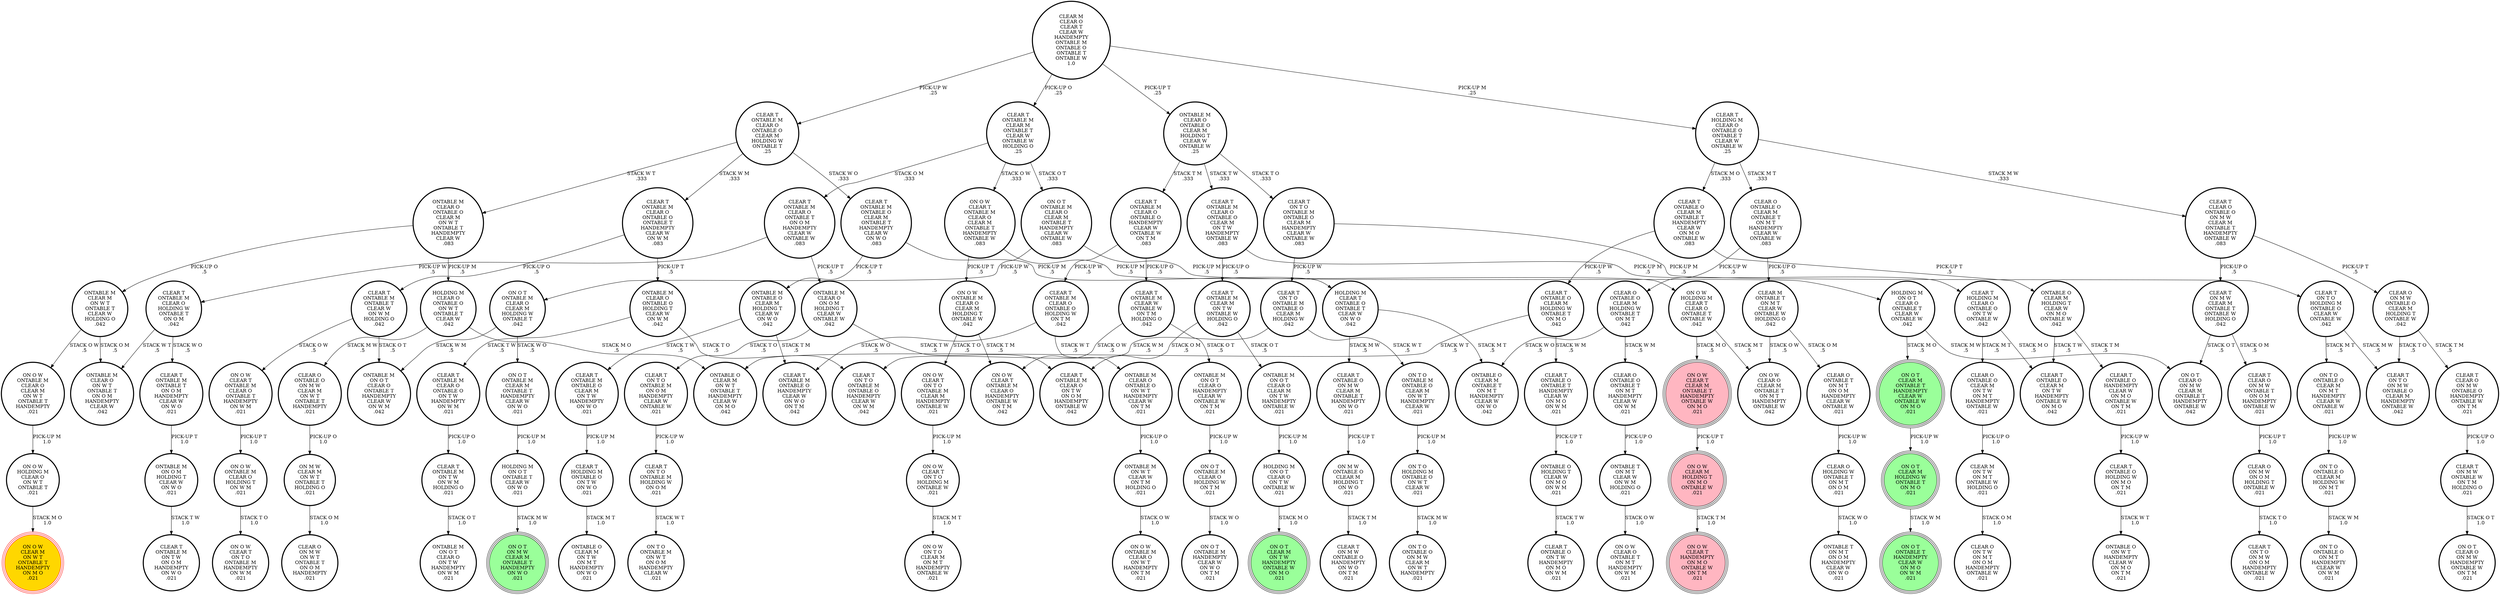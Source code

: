 digraph {
"ON O W\nONTABLE M\nCLEAR O\nCLEAR M\nON W T\nONTABLE T\nHANDEMPTY\n.021\n" -> "ON O W\nHOLDING M\nCLEAR O\nON W T\nONTABLE T\n.021\n"[label="PICK-UP M\n1.0\n"];
"ON M W\nONTABLE O\nCLEAR M\nHOLDING T\nON W O\n.021\n" -> "CLEAR T\nON M W\nONTABLE O\nHANDEMPTY\nON W O\nON T M\n.021\n"[label="STACK T M\n1.0\n"];
"ONTABLE M\nONTABLE O\nCLEAR M\nHOLDING T\nCLEAR W\nON W O\n.042\n" -> "CLEAR T\nONTABLE M\nONTABLE O\nCLEAR M\nON T W\nHANDEMPTY\nON W O\n.021\n"[label="STACK T W\n.5\n"];
"ONTABLE M\nONTABLE O\nCLEAR M\nHOLDING T\nCLEAR W\nON W O\n.042\n" -> "CLEAR T\nONTABLE M\nONTABLE O\nHANDEMPTY\nCLEAR W\nON W O\nON T M\n.042\n"[label="STACK T M\n.5\n"];
"CLEAR T\nONTABLE M\nCLEAR O\nONTABLE T\nON O M\nHANDEMPTY\nCLEAR W\nONTABLE W\n.083\n" -> "ONTABLE M\nCLEAR O\nON O M\nHOLDING T\nCLEAR W\nONTABLE W\n.042\n"[label="PICK-UP T\n.5\n"];
"CLEAR T\nONTABLE M\nCLEAR O\nONTABLE T\nON O M\nHANDEMPTY\nCLEAR W\nONTABLE W\n.083\n" -> "CLEAR T\nONTABLE M\nCLEAR O\nHOLDING W\nONTABLE T\nON O M\n.042\n"[label="PICK-UP W\n.5\n"];
"ONTABLE O\nCLEAR M\nHOLDING T\nCLEAR W\nON M O\nONTABLE W\n.042\n" -> "CLEAR T\nONTABLE O\nHANDEMPTY\nCLEAR W\nON M O\nONTABLE W\nON T M\n.021\n"[label="STACK T M\n.5\n"];
"ONTABLE O\nCLEAR M\nHOLDING T\nCLEAR W\nON M O\nONTABLE W\n.042\n" -> "CLEAR T\nONTABLE O\nCLEAR M\nON T W\nHANDEMPTY\nONTABLE W\nON M O\n.042\n"[label="STACK T W\n.5\n"];
"ON O T\nONTABLE M\nCLEAR O\nHOLDING W\nON T M\n.021\n" -> "ON O T\nONTABLE M\nHANDEMPTY\nCLEAR W\nON W O\nON T M\n.021\n"[label="STACK W O\n1.0\n"];
"HOLDING M\nON O T\nCLEAR O\nONTABLE T\nCLEAR W\nONTABLE W\n.042\n" -> "ON O T\nCLEAR O\nON M W\nCLEAR M\nONTABLE T\nHANDEMPTY\nONTABLE W\n.042\n"[label="STACK M W\n.5\n"];
"HOLDING M\nON O T\nCLEAR O\nONTABLE T\nCLEAR W\nONTABLE W\n.042\n" -> "ON O T\nCLEAR M\nONTABLE T\nHANDEMPTY\nCLEAR W\nONTABLE W\nON M O\n.021\n"[label="STACK M O\n.5\n"];
"CLEAR T\nONTABLE O\nHOLDING W\nON M O\nON T M\n.021\n" -> "ONTABLE O\nON W T\nHANDEMPTY\nCLEAR W\nON M O\nON T M\n.021\n"[label="STACK W T\n1.0\n"];
"CLEAR T\nONTABLE M\nONTABLE O\nCLEAR M\nON T W\nHANDEMPTY\nON W O\n.021\n" -> "CLEAR T\nHOLDING M\nONTABLE O\nON T W\nON W O\n.021\n"[label="PICK-UP M\n1.0\n"];
"ON O W\nCLEAR T\nONTABLE M\nCLEAR O\nCLEAR M\nONTABLE T\nHANDEMPTY\nONTABLE W\n.083\n" -> "ON O W\nHOLDING M\nCLEAR T\nCLEAR O\nONTABLE T\nONTABLE W\n.042\n"[label="PICK-UP M\n.5\n"];
"ON O W\nCLEAR T\nONTABLE M\nCLEAR O\nCLEAR M\nONTABLE T\nHANDEMPTY\nONTABLE W\n.083\n" -> "ON O W\nONTABLE M\nCLEAR O\nCLEAR M\nHOLDING T\nONTABLE W\n.042\n"[label="PICK-UP T\n.5\n"];
"HOLDING M\nCLEAR O\nONTABLE O\nON W T\nONTABLE T\nCLEAR W\n.042\n" -> "ONTABLE O\nCLEAR M\nON W T\nONTABLE T\nHANDEMPTY\nCLEAR W\nON M O\n.042\n"[label="STACK M O\n.5\n"];
"HOLDING M\nCLEAR O\nONTABLE O\nON W T\nONTABLE T\nCLEAR W\n.042\n" -> "CLEAR O\nONTABLE O\nON M W\nCLEAR M\nON W T\nONTABLE T\nHANDEMPTY\n.021\n"[label="STACK M W\n.5\n"];
"CLEAR T\nCLEAR O\nON M W\nONTABLE O\nHANDEMPTY\nONTABLE W\nON T M\n.021\n" -> "CLEAR T\nON M W\nONTABLE W\nON T M\nHOLDING O\n.021\n"[label="PICK-UP O\n1.0\n"];
"CLEAR T\nONTABLE M\nCLEAR O\nONTABLE O\nCLEAR M\nON T W\nHANDEMPTY\nONTABLE W\n.083\n" -> "CLEAR T\nONTABLE M\nCLEAR M\nON T W\nONTABLE W\nHOLDING O\n.042\n"[label="PICK-UP O\n.5\n"];
"CLEAR T\nONTABLE M\nCLEAR O\nONTABLE O\nCLEAR M\nON T W\nHANDEMPTY\nONTABLE W\n.083\n" -> "CLEAR T\nHOLDING M\nCLEAR O\nONTABLE O\nON T W\nONTABLE W\n.042\n"[label="PICK-UP M\n.5\n"];
"CLEAR T\nONTABLE O\nONTABLE T\nHANDEMPTY\nCLEAR W\nON M O\nON W M\n.021\n" -> "ONTABLE O\nHOLDING T\nCLEAR W\nON M O\nON W M\n.021\n"[label="PICK-UP T\n1.0\n"];
"CLEAR M\nON T W\nON M T\nONTABLE W\nHOLDING O\n.021\n" -> "CLEAR O\nON T W\nON M T\nON O M\nHANDEMPTY\nONTABLE W\n.021\n"[label="STACK O M\n1.0\n"];
"CLEAR T\nONTABLE M\nCLEAR O\nONTABLE O\nCLEAR M\nHOLDING W\nONTABLE T\n.25\n" -> "CLEAR T\nONTABLE M\nONTABLE O\nCLEAR M\nONTABLE T\nHANDEMPTY\nCLEAR W\nON W O\n.083\n"[label="STACK W O\n.333\n"];
"CLEAR T\nONTABLE M\nCLEAR O\nONTABLE O\nCLEAR M\nHOLDING W\nONTABLE T\n.25\n" -> "ONTABLE M\nCLEAR O\nONTABLE O\nCLEAR M\nON W T\nONTABLE T\nHANDEMPTY\nCLEAR W\n.083\n"[label="STACK W T\n.333\n"];
"CLEAR T\nONTABLE M\nCLEAR O\nONTABLE O\nCLEAR M\nHOLDING W\nONTABLE T\n.25\n" -> "CLEAR T\nONTABLE M\nCLEAR O\nONTABLE O\nONTABLE T\nHANDEMPTY\nCLEAR W\nON W M\n.083\n"[label="STACK W M\n.333\n"];
"HOLDING M\nON O T\nCLEAR O\nON T W\nONTABLE W\n.021\n" -> "ON O T\nCLEAR M\nON T W\nHANDEMPTY\nONTABLE W\nON M O\n.021\n"[label="STACK M O\n1.0\n"];
"CLEAR T\nONTABLE M\nCLEAR O\nHOLDING W\nONTABLE T\nON O M\n.042\n" -> "CLEAR T\nONTABLE M\nONTABLE T\nON O M\nHANDEMPTY\nCLEAR W\nON W O\n.021\n"[label="STACK W O\n.5\n"];
"CLEAR T\nONTABLE M\nCLEAR O\nHOLDING W\nONTABLE T\nON O M\n.042\n" -> "ONTABLE M\nCLEAR O\nON W T\nONTABLE T\nON O M\nHANDEMPTY\nCLEAR W\n.042\n"[label="STACK W T\n.5\n"];
"CLEAR O\nONTABLE O\nCLEAR M\nONTABLE T\nON M T\nHANDEMPTY\nCLEAR W\nONTABLE W\n.083\n" -> "CLEAR O\nONTABLE O\nCLEAR M\nHOLDING W\nONTABLE T\nON M T\n.042\n"[label="PICK-UP W\n.5\n"];
"CLEAR O\nONTABLE O\nCLEAR M\nONTABLE T\nON M T\nHANDEMPTY\nCLEAR W\nONTABLE W\n.083\n" -> "CLEAR M\nONTABLE T\nON M T\nCLEAR W\nONTABLE W\nHOLDING O\n.042\n"[label="PICK-UP O\n.5\n"];
"ONTABLE M\nON O T\nCLEAR O\nCLEAR M\nON T W\nHANDEMPTY\nONTABLE W\n.021\n" -> "HOLDING M\nON O T\nCLEAR O\nON T W\nONTABLE W\n.021\n"[label="PICK-UP M\n1.0\n"];
"CLEAR T\nONTABLE M\nONTABLE T\nON O M\nHANDEMPTY\nCLEAR W\nON W O\n.021\n" -> "ONTABLE M\nON O M\nHOLDING T\nCLEAR W\nON W O\n.021\n"[label="PICK-UP T\n1.0\n"];
"ON T O\nONTABLE O\nCLEAR M\nHOLDING W\nON M T\n.021\n" -> "ON T O\nONTABLE O\nON M T\nHANDEMPTY\nCLEAR W\nON W M\n.021\n"[label="STACK W M\n1.0\n"];
"CLEAR T\nCLEAR O\nON M W\nONTABLE T\nON O M\nHANDEMPTY\nONTABLE W\n.021\n" -> "CLEAR O\nON M W\nON O M\nHOLDING T\nONTABLE W\n.021\n"[label="PICK-UP T\n1.0\n"];
"CLEAR T\nON T O\nONTABLE M\nON O M\nHANDEMPTY\nCLEAR W\nONTABLE W\n.021\n" -> "CLEAR T\nON T O\nONTABLE M\nHOLDING W\nON O M\n.021\n"[label="PICK-UP W\n1.0\n"];
"CLEAR T\nONTABLE O\nHANDEMPTY\nCLEAR W\nON M O\nONTABLE W\nON T M\n.021\n" -> "CLEAR T\nONTABLE O\nHOLDING W\nON M O\nON T M\n.021\n"[label="PICK-UP W\n1.0\n"];
"ONTABLE M\nCLEAR M\nON W T\nONTABLE T\nCLEAR W\nHOLDING O\n.042\n" -> "ON O W\nONTABLE M\nCLEAR O\nCLEAR M\nON W T\nONTABLE T\nHANDEMPTY\n.021\n"[label="STACK O W\n.5\n"];
"ONTABLE M\nCLEAR M\nON W T\nONTABLE T\nCLEAR W\nHOLDING O\n.042\n" -> "ONTABLE M\nCLEAR O\nON W T\nONTABLE T\nON O M\nHANDEMPTY\nCLEAR W\n.042\n"[label="STACK O M\n.5\n"];
"ON O T\nCLEAR M\nONTABLE T\nHANDEMPTY\nCLEAR W\nONTABLE W\nON M O\n.021\n" -> "ON O T\nCLEAR M\nHOLDING W\nONTABLE T\nON M O\n.021\n"[label="PICK-UP W\n1.0\n"];
"CLEAR T\nHOLDING M\nCLEAR O\nONTABLE O\nONTABLE T\nCLEAR W\nONTABLE W\n.25\n" -> "CLEAR T\nONTABLE O\nCLEAR M\nONTABLE T\nHANDEMPTY\nCLEAR W\nON M O\nONTABLE W\n.083\n"[label="STACK M O\n.333\n"];
"CLEAR T\nHOLDING M\nCLEAR O\nONTABLE O\nONTABLE T\nCLEAR W\nONTABLE W\n.25\n" -> "CLEAR T\nCLEAR O\nONTABLE O\nON M W\nCLEAR M\nONTABLE T\nHANDEMPTY\nONTABLE W\n.083\n"[label="STACK M W\n.333\n"];
"CLEAR T\nHOLDING M\nCLEAR O\nONTABLE O\nONTABLE T\nCLEAR W\nONTABLE W\n.25\n" -> "CLEAR O\nONTABLE O\nCLEAR M\nONTABLE T\nON M T\nHANDEMPTY\nCLEAR W\nONTABLE W\n.083\n"[label="STACK M T\n.333\n"];
"CLEAR T\nONTABLE M\nONTABLE T\nCLEAR W\nON W M\nHOLDING O\n.042\n" -> "ON O W\nCLEAR T\nONTABLE M\nCLEAR O\nONTABLE T\nHANDEMPTY\nON W M\n.021\n"[label="STACK O W\n.5\n"];
"CLEAR T\nONTABLE M\nONTABLE T\nCLEAR W\nON W M\nHOLDING O\n.042\n" -> "ONTABLE M\nON O T\nCLEAR O\nONTABLE T\nHANDEMPTY\nCLEAR W\nON W M\n.042\n"[label="STACK O T\n.5\n"];
"CLEAR O\nON M W\nON O M\nHOLDING T\nONTABLE W\n.021\n" -> "CLEAR T\nON T O\nON M W\nON O M\nHANDEMPTY\nONTABLE W\n.021\n"[label="STACK T O\n1.0\n"];
"ON T O\nONTABLE O\nCLEAR M\nON M T\nHANDEMPTY\nCLEAR W\nONTABLE W\n.021\n" -> "ON T O\nONTABLE O\nCLEAR M\nHOLDING W\nON M T\n.021\n"[label="PICK-UP W\n1.0\n"];
"ONTABLE T\nON M T\nCLEAR W\nON W M\nHOLDING O\n.021\n" -> "ON O W\nCLEAR O\nONTABLE T\nON M T\nHANDEMPTY\nON W M\n.021\n"[label="STACK O W\n1.0\n"];
"CLEAR O\nHOLDING W\nONTABLE T\nON M T\nON O M\n.021\n" -> "ONTABLE T\nON M T\nON O M\nHANDEMPTY\nCLEAR W\nON W O\n.021\n"[label="STACK W O\n1.0\n"];
"CLEAR T\nONTABLE M\nON T W\nON W M\nHOLDING O\n.021\n" -> "ONTABLE M\nON O T\nCLEAR O\nON T W\nHANDEMPTY\nON W M\n.021\n"[label="STACK O T\n1.0\n"];
"ON O W\nCLEAR T\nON T O\nHOLDING M\nONTABLE W\n.021\n" -> "ON O W\nON T O\nCLEAR M\nON M T\nHANDEMPTY\nONTABLE W\n.021\n"[label="STACK M T\n1.0\n"];
"ON O W\nCLEAR T\nCLEAR M\nONTABLE T\nHANDEMPTY\nONTABLE W\nON M O\n.021\n" -> "ON O W\nCLEAR M\nHOLDING T\nON M O\nONTABLE W\n.021\n"[label="PICK-UP T\n1.0\n"];
"CLEAR O\nONTABLE O\nONTABLE T\nON M T\nHANDEMPTY\nCLEAR W\nON W M\n.021\n" -> "ONTABLE T\nON M T\nCLEAR W\nON W M\nHOLDING O\n.021\n"[label="PICK-UP O\n1.0\n"];
"CLEAR M\nONTABLE T\nON M T\nCLEAR W\nONTABLE W\nHOLDING O\n.042\n" -> "ON O W\nCLEAR O\nCLEAR M\nONTABLE T\nON M T\nHANDEMPTY\nONTABLE W\n.042\n"[label="STACK O W\n.5\n"];
"CLEAR M\nONTABLE T\nON M T\nCLEAR W\nONTABLE W\nHOLDING O\n.042\n" -> "CLEAR O\nONTABLE T\nON M T\nON O M\nHANDEMPTY\nCLEAR W\nONTABLE W\n.021\n"[label="STACK O M\n.5\n"];
"CLEAR T\nON T O\nONTABLE M\nHOLDING W\nON O M\n.021\n" -> "ON T O\nONTABLE M\nON W T\nON O M\nHANDEMPTY\nCLEAR W\n.021\n"[label="STACK W T\n1.0\n"];
"ONTABLE M\nON O T\nCLEAR O\nHANDEMPTY\nCLEAR W\nONTABLE W\nON T M\n.021\n" -> "ON O T\nONTABLE M\nCLEAR O\nHOLDING W\nON T M\n.021\n"[label="PICK-UP W\n1.0\n"];
"ON O W\nONTABLE M\nCLEAR O\nCLEAR M\nHOLDING T\nONTABLE W\n.042\n" -> "ON O W\nCLEAR T\nONTABLE M\nCLEAR O\nHANDEMPTY\nONTABLE W\nON T M\n.042\n"[label="STACK T M\n.5\n"];
"ON O W\nONTABLE M\nCLEAR O\nCLEAR M\nHOLDING T\nONTABLE W\n.042\n" -> "ON O W\nCLEAR T\nON T O\nONTABLE M\nCLEAR M\nHANDEMPTY\nONTABLE W\n.021\n"[label="STACK T O\n.5\n"];
"CLEAR T\nON M W\nONTABLE W\nON T M\nHOLDING O\n.021\n" -> "ON O T\nCLEAR O\nON M W\nHANDEMPTY\nONTABLE W\nON T M\n.021\n"[label="STACK O T\n1.0\n"];
"CLEAR O\nONTABLE O\nCLEAR M\nHOLDING W\nONTABLE T\nON M T\n.042\n" -> "ONTABLE O\nCLEAR M\nONTABLE T\nON M T\nHANDEMPTY\nCLEAR W\nON W O\n.042\n"[label="STACK W O\n.5\n"];
"CLEAR O\nONTABLE O\nCLEAR M\nHOLDING W\nONTABLE T\nON M T\n.042\n" -> "CLEAR O\nONTABLE O\nONTABLE T\nON M T\nHANDEMPTY\nCLEAR W\nON W M\n.021\n"[label="STACK W M\n.5\n"];
"ON O W\nHOLDING M\nCLEAR O\nON W T\nONTABLE T\n.021\n" -> "ON O W\nCLEAR M\nON W T\nONTABLE T\nHANDEMPTY\nON M O\n.021\n"[label="STACK M O\n1.0\n"];
"ONTABLE M\nCLEAR O\nONTABLE O\nHOLDING T\nCLEAR W\nON W M\n.042\n" -> "CLEAR T\nON T O\nONTABLE M\nONTABLE O\nHANDEMPTY\nCLEAR W\nON W M\n.042\n"[label="STACK T O\n.5\n"];
"ONTABLE M\nCLEAR O\nONTABLE O\nHOLDING T\nCLEAR W\nON W M\n.042\n" -> "CLEAR T\nONTABLE M\nCLEAR O\nONTABLE O\nON T W\nHANDEMPTY\nON W M\n.021\n"[label="STACK T W\n.5\n"];
"ONTABLE M\nON O M\nHOLDING T\nCLEAR W\nON W O\n.021\n" -> "CLEAR T\nONTABLE M\nON T W\nON O M\nHANDEMPTY\nON W O\n.021\n"[label="STACK T W\n1.0\n"];
"ON M W\nCLEAR M\nON W T\nONTABLE T\nHOLDING O\n.021\n" -> "CLEAR O\nON M W\nON W T\nONTABLE T\nON O M\nHANDEMPTY\n.021\n"[label="STACK O M\n1.0\n"];
"ON O W\nONTABLE M\nCLEAR O\nHOLDING T\nON W M\n.021\n" -> "ON O W\nCLEAR T\nON T O\nONTABLE M\nHANDEMPTY\nON W M\n.021\n"[label="STACK T O\n1.0\n"];
"CLEAR T\nONTABLE M\nCLEAR M\nON T W\nONTABLE W\nHOLDING O\n.042\n" -> "CLEAR T\nONTABLE M\nCLEAR O\nON T W\nON O M\nHANDEMPTY\nONTABLE W\n.042\n"[label="STACK O M\n.5\n"];
"CLEAR T\nONTABLE M\nCLEAR M\nON T W\nONTABLE W\nHOLDING O\n.042\n" -> "ONTABLE M\nON O T\nCLEAR O\nCLEAR M\nON T W\nHANDEMPTY\nONTABLE W\n.021\n"[label="STACK O T\n.5\n"];
"ON O T\nCLEAR M\nHOLDING W\nONTABLE T\nON M O\n.021\n" -> "ON O T\nONTABLE T\nHANDEMPTY\nCLEAR W\nON M O\nON W M\n.021\n"[label="STACK W M\n1.0\n"];
"CLEAR T\nONTABLE M\nCLEAR O\nONTABLE O\nON T W\nHANDEMPTY\nON W M\n.021\n" -> "CLEAR T\nONTABLE M\nON T W\nON W M\nHOLDING O\n.021\n"[label="PICK-UP O\n1.0\n"];
"CLEAR T\nONTABLE M\nONTABLE O\nCLEAR M\nONTABLE T\nHANDEMPTY\nCLEAR W\nON W O\n.083\n" -> "ONTABLE M\nONTABLE O\nCLEAR M\nHOLDING T\nCLEAR W\nON W O\n.042\n"[label="PICK-UP T\n.5\n"];
"CLEAR T\nONTABLE M\nONTABLE O\nCLEAR M\nONTABLE T\nHANDEMPTY\nCLEAR W\nON W O\n.083\n" -> "HOLDING M\nCLEAR T\nONTABLE O\nONTABLE T\nCLEAR W\nON W O\n.042\n"[label="PICK-UP M\n.5\n"];
"CLEAR T\nONTABLE O\nON M W\nCLEAR M\nONTABLE T\nHANDEMPTY\nON W O\n.021\n" -> "ON M W\nONTABLE O\nCLEAR M\nHOLDING T\nON W O\n.021\n"[label="PICK-UP T\n1.0\n"];
"CLEAR T\nHOLDING M\nCLEAR O\nONTABLE O\nON T W\nONTABLE W\n.042\n" -> "CLEAR O\nONTABLE O\nCLEAR M\nON T W\nON M T\nHANDEMPTY\nONTABLE W\n.021\n"[label="STACK M T\n.5\n"];
"CLEAR T\nHOLDING M\nCLEAR O\nONTABLE O\nON T W\nONTABLE W\n.042\n" -> "CLEAR T\nONTABLE O\nCLEAR M\nON T W\nHANDEMPTY\nONTABLE W\nON M O\n.042\n"[label="STACK M O\n.5\n"];
"ON O W\nHOLDING M\nCLEAR T\nCLEAR O\nONTABLE T\nONTABLE W\n.042\n" -> "ON O W\nCLEAR O\nCLEAR M\nONTABLE T\nON M T\nHANDEMPTY\nONTABLE W\n.042\n"[label="STACK M T\n.5\n"];
"ON O W\nHOLDING M\nCLEAR T\nCLEAR O\nONTABLE T\nONTABLE W\n.042\n" -> "ON O W\nCLEAR T\nCLEAR M\nONTABLE T\nHANDEMPTY\nONTABLE W\nON M O\n.021\n"[label="STACK M O\n.5\n"];
"CLEAR O\nONTABLE O\nCLEAR M\nON T W\nON M T\nHANDEMPTY\nONTABLE W\n.021\n" -> "CLEAR M\nON T W\nON M T\nONTABLE W\nHOLDING O\n.021\n"[label="PICK-UP O\n1.0\n"];
"ON O W\nCLEAR T\nONTABLE M\nCLEAR O\nONTABLE T\nHANDEMPTY\nON W M\n.021\n" -> "ON O W\nONTABLE M\nCLEAR O\nHOLDING T\nON W M\n.021\n"[label="PICK-UP T\n1.0\n"];
"CLEAR T\nONTABLE O\nCLEAR M\nHOLDING W\nONTABLE T\nON M O\n.042\n" -> "CLEAR T\nONTABLE O\nONTABLE T\nHANDEMPTY\nCLEAR W\nON M O\nON W M\n.021\n"[label="STACK W M\n.5\n"];
"CLEAR T\nONTABLE O\nCLEAR M\nHOLDING W\nONTABLE T\nON M O\n.042\n" -> "ONTABLE O\nCLEAR M\nON W T\nONTABLE T\nHANDEMPTY\nCLEAR W\nON M O\n.042\n"[label="STACK W T\n.5\n"];
"HOLDING M\nCLEAR T\nONTABLE O\nONTABLE T\nCLEAR W\nON W O\n.042\n" -> "CLEAR T\nONTABLE O\nON M W\nCLEAR M\nONTABLE T\nHANDEMPTY\nON W O\n.021\n"[label="STACK M W\n.5\n"];
"HOLDING M\nCLEAR T\nONTABLE O\nONTABLE T\nCLEAR W\nON W O\n.042\n" -> "ONTABLE O\nCLEAR M\nONTABLE T\nON M T\nHANDEMPTY\nCLEAR W\nON W O\n.042\n"[label="STACK M T\n.5\n"];
"ON O W\nCLEAR M\nHOLDING T\nON M O\nONTABLE W\n.021\n" -> "ON O W\nCLEAR T\nHANDEMPTY\nON M O\nONTABLE W\nON T M\n.021\n"[label="STACK T M\n1.0\n"];
"CLEAR T\nONTABLE M\nCLEAR W\nONTABLE W\nON T M\nHOLDING O\n.042\n" -> "ONTABLE M\nON O T\nCLEAR O\nHANDEMPTY\nCLEAR W\nONTABLE W\nON T M\n.021\n"[label="STACK O T\n.5\n"];
"CLEAR T\nONTABLE M\nCLEAR W\nONTABLE W\nON T M\nHOLDING O\n.042\n" -> "ON O W\nCLEAR T\nONTABLE M\nCLEAR O\nHANDEMPTY\nONTABLE W\nON T M\n.042\n"[label="STACK O W\n.5\n"];
"CLEAR T\nONTABLE M\nCLEAR O\nONTABLE O\nHOLDING W\nON T M\n.042\n" -> "ONTABLE M\nCLEAR O\nONTABLE O\nON W T\nHANDEMPTY\nCLEAR W\nON T M\n.021\n"[label="STACK W T\n.5\n"];
"CLEAR T\nONTABLE M\nCLEAR O\nONTABLE O\nHOLDING W\nON T M\n.042\n" -> "CLEAR T\nONTABLE M\nONTABLE O\nHANDEMPTY\nCLEAR W\nON W O\nON T M\n.042\n"[label="STACK W O\n.5\n"];
"ONTABLE M\nCLEAR O\nONTABLE O\nON W T\nHANDEMPTY\nCLEAR W\nON T M\n.021\n" -> "ONTABLE M\nON W T\nCLEAR W\nON T M\nHOLDING O\n.021\n"[label="PICK-UP O\n1.0\n"];
"CLEAR T\nONTABLE O\nCLEAR M\nONTABLE T\nHANDEMPTY\nCLEAR W\nON M O\nONTABLE W\n.083\n" -> "CLEAR T\nONTABLE O\nCLEAR M\nHOLDING W\nONTABLE T\nON M O\n.042\n"[label="PICK-UP W\n.5\n"];
"CLEAR T\nONTABLE O\nCLEAR M\nONTABLE T\nHANDEMPTY\nCLEAR W\nON M O\nONTABLE W\n.083\n" -> "ONTABLE O\nCLEAR M\nHOLDING T\nCLEAR W\nON M O\nONTABLE W\n.042\n"[label="PICK-UP T\n.5\n"];
"ONTABLE O\nHOLDING T\nCLEAR W\nON M O\nON W M\n.021\n" -> "CLEAR T\nONTABLE O\nON T W\nHANDEMPTY\nON M O\nON W M\n.021\n"[label="STACK T W\n1.0\n"];
"HOLDING M\nON O T\nONTABLE T\nCLEAR W\nON W O\n.021\n" -> "ON O T\nON M W\nCLEAR M\nONTABLE T\nHANDEMPTY\nON W O\n.021\n"[label="STACK M W\n1.0\n"];
"CLEAR T\nONTABLE M\nCLEAR M\nONTABLE T\nCLEAR W\nONTABLE W\nHOLDING O\n.25\n" -> "CLEAR T\nONTABLE M\nCLEAR O\nONTABLE T\nON O M\nHANDEMPTY\nCLEAR W\nONTABLE W\n.083\n"[label="STACK O M\n.333\n"];
"CLEAR T\nONTABLE M\nCLEAR M\nONTABLE T\nCLEAR W\nONTABLE W\nHOLDING O\n.25\n" -> "ON O T\nONTABLE M\nCLEAR O\nCLEAR M\nONTABLE T\nHANDEMPTY\nCLEAR W\nONTABLE W\n.083\n"[label="STACK O T\n.333\n"];
"CLEAR T\nONTABLE M\nCLEAR M\nONTABLE T\nCLEAR W\nONTABLE W\nHOLDING O\n.25\n" -> "ON O W\nCLEAR T\nONTABLE M\nCLEAR O\nCLEAR M\nONTABLE T\nHANDEMPTY\nONTABLE W\n.083\n"[label="STACK O W\n.333\n"];
"ON O T\nONTABLE M\nCLEAR M\nONTABLE T\nHANDEMPTY\nCLEAR W\nON W O\n.021\n" -> "HOLDING M\nON O T\nONTABLE T\nCLEAR W\nON W O\n.021\n"[label="PICK-UP M\n1.0\n"];
"ON T O\nONTABLE M\nONTABLE O\nCLEAR M\nON W T\nHANDEMPTY\nCLEAR W\n.021\n" -> "ON T O\nHOLDING M\nONTABLE O\nON W T\nCLEAR W\n.021\n"[label="PICK-UP M\n1.0\n"];
"ONTABLE M\nON W T\nCLEAR W\nON T M\nHOLDING O\n.021\n" -> "ON O W\nONTABLE M\nCLEAR O\nON W T\nHANDEMPTY\nON T M\n.021\n"[label="STACK O W\n1.0\n"];
"ONTABLE M\nCLEAR O\nONTABLE O\nCLEAR M\nHOLDING T\nCLEAR W\nONTABLE W\n.25\n" -> "CLEAR T\nONTABLE M\nCLEAR O\nONTABLE O\nHANDEMPTY\nCLEAR W\nONTABLE W\nON T M\n.083\n"[label="STACK T M\n.333\n"];
"ONTABLE M\nCLEAR O\nONTABLE O\nCLEAR M\nHOLDING T\nCLEAR W\nONTABLE W\n.25\n" -> "CLEAR T\nON T O\nONTABLE M\nONTABLE O\nCLEAR M\nHANDEMPTY\nCLEAR W\nONTABLE W\n.083\n"[label="STACK T O\n.333\n"];
"ONTABLE M\nCLEAR O\nONTABLE O\nCLEAR M\nHOLDING T\nCLEAR W\nONTABLE W\n.25\n" -> "CLEAR T\nONTABLE M\nCLEAR O\nONTABLE O\nCLEAR M\nON T W\nHANDEMPTY\nONTABLE W\n.083\n"[label="STACK T W\n.333\n"];
"CLEAR O\nONTABLE T\nON M T\nON O M\nHANDEMPTY\nCLEAR W\nONTABLE W\n.021\n" -> "CLEAR O\nHOLDING W\nONTABLE T\nON M T\nON O M\n.021\n"[label="PICK-UP W\n1.0\n"];
"CLEAR T\nONTABLE M\nCLEAR O\nONTABLE O\nHANDEMPTY\nCLEAR W\nONTABLE W\nON T M\n.083\n" -> "CLEAR T\nONTABLE M\nCLEAR W\nONTABLE W\nON T M\nHOLDING O\n.042\n"[label="PICK-UP O\n.5\n"];
"CLEAR T\nONTABLE M\nCLEAR O\nONTABLE O\nHANDEMPTY\nCLEAR W\nONTABLE W\nON T M\n.083\n" -> "CLEAR T\nONTABLE M\nCLEAR O\nONTABLE O\nHOLDING W\nON T M\n.042\n"[label="PICK-UP W\n.5\n"];
"CLEAR O\nON M W\nONTABLE O\nCLEAR M\nHOLDING T\nONTABLE W\n.042\n" -> "CLEAR T\nON T O\nON M W\nONTABLE O\nCLEAR M\nHANDEMPTY\nONTABLE W\n.042\n"[label="STACK T O\n.5\n"];
"CLEAR O\nON M W\nONTABLE O\nCLEAR M\nHOLDING T\nONTABLE W\n.042\n" -> "CLEAR T\nCLEAR O\nON M W\nONTABLE O\nHANDEMPTY\nONTABLE W\nON T M\n.021\n"[label="STACK T M\n.5\n"];
"CLEAR T\nON T O\nONTABLE M\nONTABLE O\nCLEAR M\nHOLDING W\n.042\n" -> "ON T O\nONTABLE M\nONTABLE O\nCLEAR M\nON W T\nHANDEMPTY\nCLEAR W\n.021\n"[label="STACK W T\n.5\n"];
"CLEAR T\nON T O\nONTABLE M\nONTABLE O\nCLEAR M\nHOLDING W\n.042\n" -> "CLEAR T\nON T O\nONTABLE M\nONTABLE O\nHANDEMPTY\nCLEAR W\nON W M\n.042\n"[label="STACK W M\n.5\n"];
"ON O W\nCLEAR T\nON T O\nONTABLE M\nCLEAR M\nHANDEMPTY\nONTABLE W\n.021\n" -> "ON O W\nCLEAR T\nON T O\nHOLDING M\nONTABLE W\n.021\n"[label="PICK-UP M\n1.0\n"];
"CLEAR T\nHOLDING M\nONTABLE O\nON T W\nON W O\n.021\n" -> "ONTABLE O\nCLEAR M\nON T W\nON M T\nHANDEMPTY\nON W O\n.021\n"[label="STACK M T\n1.0\n"];
"CLEAR M\nCLEAR O\nCLEAR T\nCLEAR W\nHANDEMPTY\nONTABLE M\nONTABLE O\nONTABLE T\nONTABLE W\n1.0\n" -> "CLEAR T\nONTABLE M\nCLEAR M\nONTABLE T\nCLEAR W\nONTABLE W\nHOLDING O\n.25\n"[label="PICK-UP O\n.25\n"];
"CLEAR M\nCLEAR O\nCLEAR T\nCLEAR W\nHANDEMPTY\nONTABLE M\nONTABLE O\nONTABLE T\nONTABLE W\n1.0\n" -> "CLEAR T\nHOLDING M\nCLEAR O\nONTABLE O\nONTABLE T\nCLEAR W\nONTABLE W\n.25\n"[label="PICK-UP M\n.25\n"];
"CLEAR M\nCLEAR O\nCLEAR T\nCLEAR W\nHANDEMPTY\nONTABLE M\nONTABLE O\nONTABLE T\nONTABLE W\n1.0\n" -> "ONTABLE M\nCLEAR O\nONTABLE O\nCLEAR M\nHOLDING T\nCLEAR W\nONTABLE W\n.25\n"[label="PICK-UP T\n.25\n"];
"CLEAR M\nCLEAR O\nCLEAR T\nCLEAR W\nHANDEMPTY\nONTABLE M\nONTABLE O\nONTABLE T\nONTABLE W\n1.0\n" -> "CLEAR T\nONTABLE M\nCLEAR O\nONTABLE O\nCLEAR M\nHOLDING W\nONTABLE T\n.25\n"[label="PICK-UP W\n.25\n"];
"CLEAR T\nONTABLE M\nCLEAR O\nONTABLE O\nONTABLE T\nHANDEMPTY\nCLEAR W\nON W M\n.083\n" -> "ONTABLE M\nCLEAR O\nONTABLE O\nHOLDING T\nCLEAR W\nON W M\n.042\n"[label="PICK-UP T\n.5\n"];
"CLEAR T\nONTABLE M\nCLEAR O\nONTABLE O\nONTABLE T\nHANDEMPTY\nCLEAR W\nON W M\n.083\n" -> "CLEAR T\nONTABLE M\nONTABLE T\nCLEAR W\nON W M\nHOLDING O\n.042\n"[label="PICK-UP O\n.5\n"];
"CLEAR T\nON T O\nHOLDING M\nONTABLE O\nCLEAR W\nONTABLE W\n.042\n" -> "ON T O\nONTABLE O\nCLEAR M\nON M T\nHANDEMPTY\nCLEAR W\nONTABLE W\n.021\n"[label="STACK M T\n.5\n"];
"CLEAR T\nON T O\nHOLDING M\nONTABLE O\nCLEAR W\nONTABLE W\n.042\n" -> "CLEAR T\nON T O\nON M W\nONTABLE O\nCLEAR M\nHANDEMPTY\nONTABLE W\n.042\n"[label="STACK M W\n.5\n"];
"CLEAR T\nCLEAR O\nONTABLE O\nON M W\nCLEAR M\nONTABLE T\nHANDEMPTY\nONTABLE W\n.083\n" -> "CLEAR T\nON M W\nCLEAR M\nONTABLE T\nONTABLE W\nHOLDING O\n.042\n"[label="PICK-UP O\n.5\n"];
"CLEAR T\nCLEAR O\nONTABLE O\nON M W\nCLEAR M\nONTABLE T\nHANDEMPTY\nONTABLE W\n.083\n" -> "CLEAR O\nON M W\nONTABLE O\nCLEAR M\nHOLDING T\nONTABLE W\n.042\n"[label="PICK-UP T\n.5\n"];
"ON O T\nONTABLE M\nCLEAR O\nCLEAR M\nONTABLE T\nHANDEMPTY\nCLEAR W\nONTABLE W\n.083\n" -> "ON O T\nONTABLE M\nCLEAR O\nCLEAR M\nHOLDING W\nONTABLE T\n.042\n"[label="PICK-UP W\n.5\n"];
"ON O T\nONTABLE M\nCLEAR O\nCLEAR M\nONTABLE T\nHANDEMPTY\nCLEAR W\nONTABLE W\n.083\n" -> "HOLDING M\nON O T\nCLEAR O\nONTABLE T\nCLEAR W\nONTABLE W\n.042\n"[label="PICK-UP M\n.5\n"];
"ONTABLE M\nCLEAR O\nON O M\nHOLDING T\nCLEAR W\nONTABLE W\n.042\n" -> "CLEAR T\nON T O\nONTABLE M\nON O M\nHANDEMPTY\nCLEAR W\nONTABLE W\n.021\n"[label="STACK T O\n.5\n"];
"ONTABLE M\nCLEAR O\nON O M\nHOLDING T\nCLEAR W\nONTABLE W\n.042\n" -> "CLEAR T\nONTABLE M\nCLEAR O\nON T W\nON O M\nHANDEMPTY\nONTABLE W\n.042\n"[label="STACK T W\n.5\n"];
"ON T O\nHOLDING M\nONTABLE O\nON W T\nCLEAR W\n.021\n" -> "ON T O\nONTABLE O\nON M W\nCLEAR M\nON W T\nHANDEMPTY\n.021\n"[label="STACK M W\n1.0\n"];
"ON O T\nONTABLE M\nCLEAR O\nCLEAR M\nHOLDING W\nONTABLE T\n.042\n" -> "ON O T\nONTABLE M\nCLEAR M\nONTABLE T\nHANDEMPTY\nCLEAR W\nON W O\n.021\n"[label="STACK W O\n.5\n"];
"ON O T\nONTABLE M\nCLEAR O\nCLEAR M\nHOLDING W\nONTABLE T\n.042\n" -> "ONTABLE M\nON O T\nCLEAR O\nONTABLE T\nHANDEMPTY\nCLEAR W\nON W M\n.042\n"[label="STACK W M\n.5\n"];
"ONTABLE M\nCLEAR O\nONTABLE O\nCLEAR M\nON W T\nONTABLE T\nHANDEMPTY\nCLEAR W\n.083\n" -> "HOLDING M\nCLEAR O\nONTABLE O\nON W T\nONTABLE T\nCLEAR W\n.042\n"[label="PICK-UP M\n.5\n"];
"ONTABLE M\nCLEAR O\nONTABLE O\nCLEAR M\nON W T\nONTABLE T\nHANDEMPTY\nCLEAR W\n.083\n" -> "ONTABLE M\nCLEAR M\nON W T\nONTABLE T\nCLEAR W\nHOLDING O\n.042\n"[label="PICK-UP O\n.5\n"];
"CLEAR O\nONTABLE O\nON M W\nCLEAR M\nON W T\nONTABLE T\nHANDEMPTY\n.021\n" -> "ON M W\nCLEAR M\nON W T\nONTABLE T\nHOLDING O\n.021\n"[label="PICK-UP O\n1.0\n"];
"CLEAR T\nON M W\nCLEAR M\nONTABLE T\nONTABLE W\nHOLDING O\n.042\n" -> "ON O T\nCLEAR O\nON M W\nCLEAR M\nONTABLE T\nHANDEMPTY\nONTABLE W\n.042\n"[label="STACK O T\n.5\n"];
"CLEAR T\nON M W\nCLEAR M\nONTABLE T\nONTABLE W\nHOLDING O\n.042\n" -> "CLEAR T\nCLEAR O\nON M W\nONTABLE T\nON O M\nHANDEMPTY\nONTABLE W\n.021\n"[label="STACK O M\n.5\n"];
"CLEAR T\nON T O\nONTABLE M\nONTABLE O\nCLEAR M\nHANDEMPTY\nCLEAR W\nONTABLE W\n.083\n" -> "CLEAR T\nON T O\nHOLDING M\nONTABLE O\nCLEAR W\nONTABLE W\n.042\n"[label="PICK-UP M\n.5\n"];
"CLEAR T\nON T O\nONTABLE M\nONTABLE O\nCLEAR M\nHANDEMPTY\nCLEAR W\nONTABLE W\n.083\n" -> "CLEAR T\nON T O\nONTABLE M\nONTABLE O\nCLEAR M\nHOLDING W\n.042\n"[label="PICK-UP W\n.5\n"];
"ON O T\nON M W\nCLEAR M\nONTABLE T\nHANDEMPTY\nON W O\n.021\n" [shape=circle, style=filled, fillcolor=palegreen1, peripheries=3];
"ONTABLE O\nON W T\nHANDEMPTY\nCLEAR W\nON M O\nON T M\n.021\n" [shape=circle, penwidth=3];
"ON O T\nCLEAR M\nON T W\nHANDEMPTY\nONTABLE W\nON M O\n.021\n" [shape=circle, style=filled, fillcolor=palegreen1, peripheries=3];
"CLEAR T\nON T O\nONTABLE M\nONTABLE O\nHANDEMPTY\nCLEAR W\nON W M\n.042\n" [shape=circle, penwidth=3];
"CLEAR O\nON M W\nON W T\nONTABLE T\nON O M\nHANDEMPTY\n.021\n" [shape=circle, penwidth=3];
"ON O W\nONTABLE M\nCLEAR O\nON W T\nHANDEMPTY\nON T M\n.021\n" [shape=circle, penwidth=3];
"CLEAR T\nONTABLE O\nCLEAR M\nON T W\nHANDEMPTY\nONTABLE W\nON M O\n.042\n" [shape=circle, penwidth=3];
"CLEAR T\nON M W\nONTABLE O\nHANDEMPTY\nON W O\nON T M\n.021\n" [shape=circle, penwidth=3];
"ONTABLE T\nON M T\nON O M\nHANDEMPTY\nCLEAR W\nON W O\n.021\n" [shape=circle, penwidth=3];
"ON T O\nONTABLE O\nON M T\nHANDEMPTY\nCLEAR W\nON W M\n.021\n" [shape=circle, penwidth=3];
"ONTABLE M\nON O T\nCLEAR O\nON T W\nHANDEMPTY\nON W M\n.021\n" [shape=circle, penwidth=3];
"CLEAR T\nON T O\nON M W\nON O M\nHANDEMPTY\nONTABLE W\n.021\n" [shape=circle, penwidth=3];
"ONTABLE M\nON O T\nCLEAR O\nONTABLE T\nHANDEMPTY\nCLEAR W\nON W M\n.042\n" [shape=circle, penwidth=3];
"ONTABLE O\nCLEAR M\nONTABLE T\nON M T\nHANDEMPTY\nCLEAR W\nON W O\n.042\n" [shape=circle, penwidth=3];
"CLEAR T\nONTABLE M\nCLEAR O\nON T W\nON O M\nHANDEMPTY\nONTABLE W\n.042\n" [shape=circle, penwidth=3];
"CLEAR O\nON T W\nON M T\nON O M\nHANDEMPTY\nONTABLE W\n.021\n" [shape=circle, penwidth=3];
"ON O W\nCLEAR T\nHANDEMPTY\nON M O\nONTABLE W\nON T M\n.021\n" [shape=circle, style=filled, fillcolor=lightpink, peripheries=3];
"ON T O\nONTABLE M\nON W T\nON O M\nHANDEMPTY\nCLEAR W\n.021\n" [shape=circle, penwidth=3];
"ON O T\nCLEAR O\nON M W\nHANDEMPTY\nONTABLE W\nON T M\n.021\n" [shape=circle, penwidth=3];
"ONTABLE O\nCLEAR M\nON T W\nON M T\nHANDEMPTY\nON W O\n.021\n" [shape=circle, penwidth=3];
"ON O W\nCLEAR O\nCLEAR M\nONTABLE T\nON M T\nHANDEMPTY\nONTABLE W\n.042\n" [shape=circle, penwidth=3];
"ON O W\nON T O\nCLEAR M\nON M T\nHANDEMPTY\nONTABLE W\n.021\n" [shape=circle, penwidth=3];
"CLEAR T\nONTABLE M\nON T W\nON O M\nHANDEMPTY\nON W O\n.021\n" [shape=circle, penwidth=3];
"ONTABLE O\nCLEAR M\nON W T\nONTABLE T\nHANDEMPTY\nCLEAR W\nON M O\n.042\n" [shape=circle, penwidth=3];
"ON O W\nCLEAR M\nON W T\nONTABLE T\nHANDEMPTY\nON M O\n.021\n" [shape=circle, style=filled color=red, fillcolor=gold, peripheries=3];
"ON O T\nCLEAR O\nON M W\nCLEAR M\nONTABLE T\nHANDEMPTY\nONTABLE W\n.042\n" [shape=circle, penwidth=3];
"CLEAR T\nONTABLE O\nON T W\nHANDEMPTY\nON M O\nON W M\n.021\n" [shape=circle, penwidth=3];
"ON O T\nONTABLE T\nHANDEMPTY\nCLEAR W\nON M O\nON W M\n.021\n" [shape=circle, style=filled, fillcolor=palegreen1, peripheries=3];
"CLEAR T\nON T O\nON M W\nONTABLE O\nCLEAR M\nHANDEMPTY\nONTABLE W\n.042\n" [shape=circle, penwidth=3];
"ON O W\nCLEAR T\nONTABLE M\nCLEAR O\nHANDEMPTY\nONTABLE W\nON T M\n.042\n" [shape=circle, penwidth=3];
"ON O W\nCLEAR T\nON T O\nONTABLE M\nHANDEMPTY\nON W M\n.021\n" [shape=circle, penwidth=3];
"ONTABLE M\nCLEAR O\nON W T\nONTABLE T\nON O M\nHANDEMPTY\nCLEAR W\n.042\n" [shape=circle, penwidth=3];
"ON O W\nCLEAR O\nONTABLE T\nON M T\nHANDEMPTY\nON W M\n.021\n" [shape=circle, penwidth=3];
"ON T O\nONTABLE O\nON M W\nCLEAR M\nON W T\nHANDEMPTY\n.021\n" [shape=circle, penwidth=3];
"CLEAR T\nONTABLE M\nONTABLE O\nHANDEMPTY\nCLEAR W\nON W O\nON T M\n.042\n" [shape=circle, penwidth=3];
"ON O T\nONTABLE M\nHANDEMPTY\nCLEAR W\nON W O\nON T M\n.021\n" [shape=circle, penwidth=3];
"CLEAR M\nONTABLE T\nON M T\nCLEAR W\nONTABLE W\nHOLDING O\n.042\n" [shape=circle, penwidth=3];
"ONTABLE M\nON O T\nCLEAR O\nHANDEMPTY\nCLEAR W\nONTABLE W\nON T M\n.021\n" [shape=circle, penwidth=3];
"CLEAR T\nONTABLE M\nONTABLE T\nCLEAR W\nON W M\nHOLDING O\n.042\n" [shape=circle, penwidth=3];
"ON O W\nONTABLE M\nCLEAR O\nCLEAR M\nHOLDING T\nONTABLE W\n.042\n" [shape=circle, penwidth=3];
"ONTABLE M\nON O M\nHOLDING T\nCLEAR W\nON W O\n.021\n" [shape=circle, penwidth=3];
"ONTABLE M\nCLEAR O\nONTABLE O\nCLEAR M\nON W T\nONTABLE T\nHANDEMPTY\nCLEAR W\n.083\n" [shape=circle, penwidth=3];
"ON O T\nONTABLE M\nCLEAR M\nONTABLE T\nHANDEMPTY\nCLEAR W\nON W O\n.021\n" [shape=circle, penwidth=3];
"ONTABLE M\nCLEAR O\nONTABLE O\nCLEAR M\nHOLDING T\nCLEAR W\nONTABLE W\n.25\n" [shape=circle, penwidth=3];
"ON O T\nON M W\nCLEAR M\nONTABLE T\nHANDEMPTY\nON W O\n.021\n" [shape=circle, style=filled, fillcolor=palegreen1, peripheries=3];
"CLEAR T\nONTABLE O\nHOLDING W\nON M O\nON T M\n.021\n" [shape=circle, penwidth=3];
"CLEAR T\nCLEAR O\nONTABLE O\nON M W\nCLEAR M\nONTABLE T\nHANDEMPTY\nONTABLE W\n.083\n" [shape=circle, penwidth=3];
"ONTABLE O\nON W T\nHANDEMPTY\nCLEAR W\nON M O\nON T M\n.021\n" [shape=circle, penwidth=3];
"CLEAR T\nONTABLE M\nCLEAR M\nON T W\nONTABLE W\nHOLDING O\n.042\n" [shape=circle, penwidth=3];
"CLEAR T\nONTABLE M\nCLEAR O\nONTABLE O\nCLEAR M\nON T W\nHANDEMPTY\nONTABLE W\n.083\n" [shape=circle, penwidth=3];
"ON O W\nCLEAR T\nONTABLE M\nCLEAR O\nCLEAR M\nONTABLE T\nHANDEMPTY\nONTABLE W\n.083\n" [shape=circle, penwidth=3];
"ON O T\nCLEAR M\nON T W\nHANDEMPTY\nONTABLE W\nON M O\n.021\n" [shape=circle, style=filled, fillcolor=palegreen1, peripheries=3];
"CLEAR T\nONTABLE M\nCLEAR O\nONTABLE O\nONTABLE T\nHANDEMPTY\nCLEAR W\nON W M\n.083\n" [shape=circle, penwidth=3];
"ONTABLE M\nCLEAR M\nON W T\nONTABLE T\nCLEAR W\nHOLDING O\n.042\n" [shape=circle, penwidth=3];
"CLEAR O\nONTABLE O\nONTABLE T\nON M T\nHANDEMPTY\nCLEAR W\nON W M\n.021\n" [shape=circle, penwidth=3];
"ON O W\nHOLDING M\nCLEAR O\nON W T\nONTABLE T\n.021\n" [shape=circle, penwidth=3];
"CLEAR T\nON T O\nONTABLE M\nONTABLE O\nHANDEMPTY\nCLEAR W\nON W M\n.042\n" [shape=circle, penwidth=3];
"CLEAR O\nON M W\nON W T\nONTABLE T\nON O M\nHANDEMPTY\n.021\n" [shape=circle, penwidth=3];
"CLEAR T\nON T O\nHOLDING M\nONTABLE O\nCLEAR W\nONTABLE W\n.042\n" [shape=circle, penwidth=3];
"ON O W\nCLEAR M\nHOLDING T\nON M O\nONTABLE W\n.021\n" [shape=circle, style=filled, fillcolor=lightpink, peripheries=3];
"CLEAR T\nONTABLE M\nONTABLE T\nON O M\nHANDEMPTY\nCLEAR W\nON W O\n.021\n" [shape=circle, penwidth=3];
"ON O W\nONTABLE M\nCLEAR O\nCLEAR M\nON W T\nONTABLE T\nHANDEMPTY\n.021\n" [shape=circle, penwidth=3];
"ON O W\nCLEAR T\nON T O\nHOLDING M\nONTABLE W\n.021\n" [shape=circle, penwidth=3];
"ON O W\nONTABLE M\nCLEAR O\nON W T\nHANDEMPTY\nON T M\n.021\n" [shape=circle, penwidth=3];
"ON O W\nCLEAR T\nCLEAR M\nONTABLE T\nHANDEMPTY\nONTABLE W\nON M O\n.021\n" [shape=circle, style=filled, fillcolor=lightpink, peripheries=3];
"CLEAR T\nONTABLE M\nCLEAR O\nONTABLE O\nHANDEMPTY\nCLEAR W\nONTABLE W\nON T M\n.083\n" [shape=circle, penwidth=3];
"CLEAR T\nONTABLE M\nCLEAR O\nONTABLE T\nON O M\nHANDEMPTY\nCLEAR W\nONTABLE W\n.083\n" [shape=circle, penwidth=3];
"CLEAR T\nONTABLE O\nCLEAR M\nON T W\nHANDEMPTY\nONTABLE W\nON M O\n.042\n" [shape=circle, penwidth=3];
"CLEAR T\nON M W\nONTABLE O\nHANDEMPTY\nON W O\nON T M\n.021\n" [shape=circle, penwidth=3];
"ONTABLE O\nHOLDING T\nCLEAR W\nON M O\nON W M\n.021\n" [shape=circle, penwidth=3];
"CLEAR T\nONTABLE M\nCLEAR O\nONTABLE O\nCLEAR M\nHOLDING W\nONTABLE T\n.25\n" [shape=circle, penwidth=3];
"CLEAR O\nHOLDING W\nONTABLE T\nON M T\nON O M\n.021\n" [shape=circle, penwidth=3];
"ONTABLE T\nON M T\nON O M\nHANDEMPTY\nCLEAR W\nON W O\n.021\n" [shape=circle, penwidth=3];
"CLEAR T\nONTABLE O\nONTABLE T\nHANDEMPTY\nCLEAR W\nON M O\nON W M\n.021\n" [shape=circle, penwidth=3];
"ON T O\nONTABLE O\nCLEAR M\nHOLDING W\nON M T\n.021\n" [shape=circle, penwidth=3];
"ON T O\nONTABLE O\nON M T\nHANDEMPTY\nCLEAR W\nON W M\n.021\n" [shape=circle, penwidth=3];
"ONTABLE M\nCLEAR O\nON O M\nHOLDING T\nCLEAR W\nONTABLE W\n.042\n" [shape=circle, penwidth=3];
"ONTABLE M\nON O T\nCLEAR O\nON T W\nHANDEMPTY\nON W M\n.021\n" [shape=circle, penwidth=3];
"CLEAR T\nON T O\nONTABLE M\nHOLDING W\nON O M\n.021\n" [shape=circle, penwidth=3];
"HOLDING M\nON O T\nCLEAR O\nONTABLE T\nCLEAR W\nONTABLE W\n.042\n" [shape=circle, penwidth=3];
"ON O T\nCLEAR M\nONTABLE T\nHANDEMPTY\nCLEAR W\nONTABLE W\nON M O\n.021\n" [shape=circle, style=filled, fillcolor=palegreen1, peripheries=3];
"HOLDING M\nCLEAR T\nONTABLE O\nONTABLE T\nCLEAR W\nON W O\n.042\n" [shape=circle, penwidth=3];
"CLEAR T\nONTABLE M\nONTABLE O\nCLEAR M\nON T W\nHANDEMPTY\nON W O\n.021\n" [shape=circle, penwidth=3];
"CLEAR O\nONTABLE O\nON M W\nCLEAR M\nON W T\nONTABLE T\nHANDEMPTY\n.021\n" [shape=circle, penwidth=3];
"CLEAR O\nONTABLE O\nCLEAR M\nHOLDING W\nONTABLE T\nON M T\n.042\n" [shape=circle, penwidth=3];
"CLEAR T\nON T O\nON M W\nON O M\nHANDEMPTY\nONTABLE W\n.021\n" [shape=circle, penwidth=3];
"CLEAR T\nON T O\nONTABLE M\nON O M\nHANDEMPTY\nCLEAR W\nONTABLE W\n.021\n" [shape=circle, penwidth=3];
"CLEAR O\nONTABLE T\nON M T\nON O M\nHANDEMPTY\nCLEAR W\nONTABLE W\n.021\n" [shape=circle, penwidth=3];
"ONTABLE M\nON O T\nCLEAR O\nONTABLE T\nHANDEMPTY\nCLEAR W\nON W M\n.042\n" [shape=circle, penwidth=3];
"CLEAR T\nONTABLE M\nCLEAR W\nONTABLE W\nON T M\nHOLDING O\n.042\n" [shape=circle, penwidth=3];
"ONTABLE O\nCLEAR M\nONTABLE T\nON M T\nHANDEMPTY\nCLEAR W\nON W O\n.042\n" [shape=circle, penwidth=3];
"CLEAR T\nONTABLE M\nCLEAR O\nON T W\nON O M\nHANDEMPTY\nONTABLE W\n.042\n" [shape=circle, penwidth=3];
"CLEAR T\nONTABLE O\nHANDEMPTY\nCLEAR W\nON M O\nONTABLE W\nON T M\n.021\n" [shape=circle, penwidth=3];
"CLEAR O\nON T W\nON M T\nON O M\nHANDEMPTY\nONTABLE W\n.021\n" [shape=circle, penwidth=3];
"CLEAR T\nCLEAR O\nON M W\nONTABLE O\nHANDEMPTY\nONTABLE W\nON T M\n.021\n" [shape=circle, penwidth=3];
"CLEAR T\nON M W\nONTABLE W\nON T M\nHOLDING O\n.021\n" [shape=circle, penwidth=3];
"CLEAR T\nONTABLE M\nCLEAR O\nONTABLE O\nHOLDING W\nON T M\n.042\n" [shape=circle, penwidth=3];
"ON T O\nONTABLE O\nCLEAR M\nON M T\nHANDEMPTY\nCLEAR W\nONTABLE W\n.021\n" [shape=circle, penwidth=3];
"ON O T\nONTABLE M\nCLEAR O\nCLEAR M\nHOLDING W\nONTABLE T\n.042\n" [shape=circle, penwidth=3];
"ON O T\nONTABLE M\nCLEAR O\nHOLDING W\nON T M\n.021\n" [shape=circle, penwidth=3];
"ONTABLE M\nCLEAR O\nONTABLE O\nON W T\nHANDEMPTY\nCLEAR W\nON T M\n.021\n" [shape=circle, penwidth=3];
"ONTABLE M\nONTABLE O\nCLEAR M\nHOLDING T\nCLEAR W\nON W O\n.042\n" [shape=circle, penwidth=3];
"ON T O\nHOLDING M\nONTABLE O\nON W T\nCLEAR W\n.021\n" [shape=circle, penwidth=3];
"ON O W\nCLEAR T\nHANDEMPTY\nON M O\nONTABLE W\nON T M\n.021\n" [shape=circle, style=filled, fillcolor=lightpink, peripheries=3];
"CLEAR T\nONTABLE M\nONTABLE O\nCLEAR M\nONTABLE T\nHANDEMPTY\nCLEAR W\nON W O\n.083\n" [shape=circle, penwidth=3];
"ON O W\nONTABLE M\nCLEAR O\nHOLDING T\nON W M\n.021\n" [shape=circle, penwidth=3];
"HOLDING M\nCLEAR O\nONTABLE O\nON W T\nONTABLE T\nCLEAR W\n.042\n" [shape=circle, penwidth=3];
"ON T O\nONTABLE M\nON W T\nON O M\nHANDEMPTY\nCLEAR W\n.021\n" [shape=circle, penwidth=3];
"ON O W\nCLEAR T\nON T O\nONTABLE M\nCLEAR M\nHANDEMPTY\nONTABLE W\n.021\n" [shape=circle, penwidth=3];
"HOLDING M\nON O T\nCLEAR O\nON T W\nONTABLE W\n.021\n" [shape=circle, penwidth=3];
"ON O T\nCLEAR O\nON M W\nHANDEMPTY\nONTABLE W\nON T M\n.021\n" [shape=circle, penwidth=3];
"CLEAR T\nHOLDING M\nCLEAR O\nONTABLE O\nONTABLE T\nCLEAR W\nONTABLE W\n.25\n" [shape=circle, penwidth=3];
"ON T O\nONTABLE M\nONTABLE O\nCLEAR M\nON W T\nHANDEMPTY\nCLEAR W\n.021\n" [shape=circle, penwidth=3];
"ONTABLE O\nCLEAR M\nON T W\nON M T\nHANDEMPTY\nON W O\n.021\n" [shape=circle, penwidth=3];
"CLEAR T\nON T O\nONTABLE M\nONTABLE O\nCLEAR M\nHANDEMPTY\nCLEAR W\nONTABLE W\n.083\n" [shape=circle, penwidth=3];
"ON O W\nCLEAR O\nCLEAR M\nONTABLE T\nON M T\nHANDEMPTY\nONTABLE W\n.042\n" [shape=circle, penwidth=3];
"CLEAR O\nONTABLE O\nCLEAR M\nON T W\nON M T\nHANDEMPTY\nONTABLE W\n.021\n" [shape=circle, penwidth=3];
"ON O W\nON T O\nCLEAR M\nON M T\nHANDEMPTY\nONTABLE W\n.021\n" [shape=circle, penwidth=3];
"CLEAR T\nONTABLE M\nON T W\nON O M\nHANDEMPTY\nON W O\n.021\n" [shape=circle, penwidth=3];
"CLEAR T\nONTABLE O\nCLEAR M\nONTABLE T\nHANDEMPTY\nCLEAR W\nON M O\nONTABLE W\n.083\n" [shape=circle, penwidth=3];
"ONTABLE O\nCLEAR M\nON W T\nONTABLE T\nHANDEMPTY\nCLEAR W\nON M O\n.042\n" [shape=circle, penwidth=3];
"CLEAR T\nHOLDING M\nCLEAR O\nONTABLE O\nON T W\nONTABLE W\n.042\n" [shape=circle, penwidth=3];
"ON O W\nHOLDING M\nCLEAR T\nCLEAR O\nONTABLE T\nONTABLE W\n.042\n" [shape=circle, penwidth=3];
"ONTABLE M\nON O T\nCLEAR O\nCLEAR M\nON T W\nHANDEMPTY\nONTABLE W\n.021\n" [shape=circle, penwidth=3];
"ON O W\nCLEAR M\nON W T\nONTABLE T\nHANDEMPTY\nON M O\n.021\n" [shape=circle, style=filled color=red, fillcolor=gold, peripheries=3];
"ON O T\nCLEAR O\nON M W\nCLEAR M\nONTABLE T\nHANDEMPTY\nONTABLE W\n.042\n" [shape=circle, penwidth=3];
"CLEAR T\nONTABLE O\nCLEAR M\nHOLDING W\nONTABLE T\nON M O\n.042\n" [shape=circle, penwidth=3];
"CLEAR T\nONTABLE M\nCLEAR O\nONTABLE O\nON T W\nHANDEMPTY\nON W M\n.021\n" [shape=circle, penwidth=3];
"CLEAR T\nONTABLE O\nON T W\nHANDEMPTY\nON M O\nON W M\n.021\n" [shape=circle, penwidth=3];
"ONTABLE M\nON W T\nCLEAR W\nON T M\nHOLDING O\n.021\n" [shape=circle, penwidth=3];
"ON O T\nONTABLE T\nHANDEMPTY\nCLEAR W\nON M O\nON W M\n.021\n" [shape=circle, style=filled, fillcolor=palegreen1, peripheries=3];
"HOLDING M\nON O T\nONTABLE T\nCLEAR W\nON W O\n.021\n" [shape=circle, penwidth=3];
"CLEAR T\nON T O\nON M W\nONTABLE O\nCLEAR M\nHANDEMPTY\nONTABLE W\n.042\n" [shape=circle, penwidth=3];
"ONTABLE T\nON M T\nCLEAR W\nON W M\nHOLDING O\n.021\n" [shape=circle, penwidth=3];
"ON O W\nCLEAR T\nONTABLE M\nCLEAR O\nHANDEMPTY\nONTABLE W\nON T M\n.042\n" [shape=circle, penwidth=3];
"CLEAR M\nON T W\nON M T\nONTABLE W\nHOLDING O\n.021\n" [shape=circle, penwidth=3];
"ON O W\nCLEAR T\nON T O\nONTABLE M\nHANDEMPTY\nON W M\n.021\n" [shape=circle, penwidth=3];
"ON M W\nCLEAR M\nON W T\nONTABLE T\nHOLDING O\n.021\n" [shape=circle, penwidth=3];
"ON M W\nONTABLE O\nCLEAR M\nHOLDING T\nON W O\n.021\n" [shape=circle, penwidth=3];
"CLEAR O\nONTABLE O\nCLEAR M\nONTABLE T\nON M T\nHANDEMPTY\nCLEAR W\nONTABLE W\n.083\n" [shape=circle, penwidth=3];
"ON O T\nCLEAR M\nHOLDING W\nONTABLE T\nON M O\n.021\n" [shape=circle, style=filled, fillcolor=palegreen1, peripheries=3];
"ONTABLE M\nCLEAR O\nONTABLE O\nHOLDING T\nCLEAR W\nON W M\n.042\n" [shape=circle, penwidth=3];
"CLEAR O\nON M W\nON O M\nHOLDING T\nONTABLE W\n.021\n" [shape=circle, penwidth=3];
"CLEAR T\nONTABLE M\nCLEAR O\nHOLDING W\nONTABLE T\nON O M\n.042\n" [shape=circle, penwidth=3];
"ONTABLE M\nCLEAR O\nON W T\nONTABLE T\nON O M\nHANDEMPTY\nCLEAR W\n.042\n" [shape=circle, penwidth=3];
"ON O W\nCLEAR O\nONTABLE T\nON M T\nHANDEMPTY\nON W M\n.021\n" [shape=circle, penwidth=3];
"ON T O\nONTABLE O\nON M W\nCLEAR M\nON W T\nHANDEMPTY\n.021\n" [shape=circle, penwidth=3];
"CLEAR O\nON M W\nONTABLE O\nCLEAR M\nHOLDING T\nONTABLE W\n.042\n" [shape=circle, penwidth=3];
"ON O T\nONTABLE M\nCLEAR O\nCLEAR M\nONTABLE T\nHANDEMPTY\nCLEAR W\nONTABLE W\n.083\n" [shape=circle, penwidth=3];
"CLEAR T\nONTABLE M\nONTABLE O\nHANDEMPTY\nCLEAR W\nON W O\nON T M\n.042\n" [shape=circle, penwidth=3];
"CLEAR T\nHOLDING M\nONTABLE O\nON T W\nON W O\n.021\n" [shape=circle, penwidth=3];
"CLEAR T\nONTABLE M\nCLEAR M\nONTABLE T\nCLEAR W\nONTABLE W\nHOLDING O\n.25\n" [shape=circle, penwidth=3];
"ON O W\nCLEAR T\nONTABLE M\nCLEAR O\nONTABLE T\nHANDEMPTY\nON W M\n.021\n" [shape=circle, penwidth=3];
"CLEAR M\nCLEAR O\nCLEAR T\nCLEAR W\nHANDEMPTY\nONTABLE M\nONTABLE O\nONTABLE T\nONTABLE W\n1.0\n" [shape=circle, penwidth=3];
"CLEAR T\nONTABLE M\nON T W\nON W M\nHOLDING O\n.021\n" [shape=circle, penwidth=3];
"ON O T\nONTABLE M\nHANDEMPTY\nCLEAR W\nON W O\nON T M\n.021\n" [shape=circle, penwidth=3];
"CLEAR T\nONTABLE O\nON M W\nCLEAR M\nONTABLE T\nHANDEMPTY\nON W O\n.021\n" [shape=circle, penwidth=3];
"CLEAR T\nON T O\nONTABLE M\nONTABLE O\nCLEAR M\nHOLDING W\n.042\n" [shape=circle, penwidth=3];
"ONTABLE O\nCLEAR M\nHOLDING T\nCLEAR W\nON M O\nONTABLE W\n.042\n" [shape=circle, penwidth=3];
"CLEAR T\nON M W\nCLEAR M\nONTABLE T\nONTABLE W\nHOLDING O\n.042\n" [shape=circle, penwidth=3];
"CLEAR T\nCLEAR O\nON M W\nONTABLE T\nON O M\nHANDEMPTY\nONTABLE W\n.021\n" [shape=circle, penwidth=3];
}
